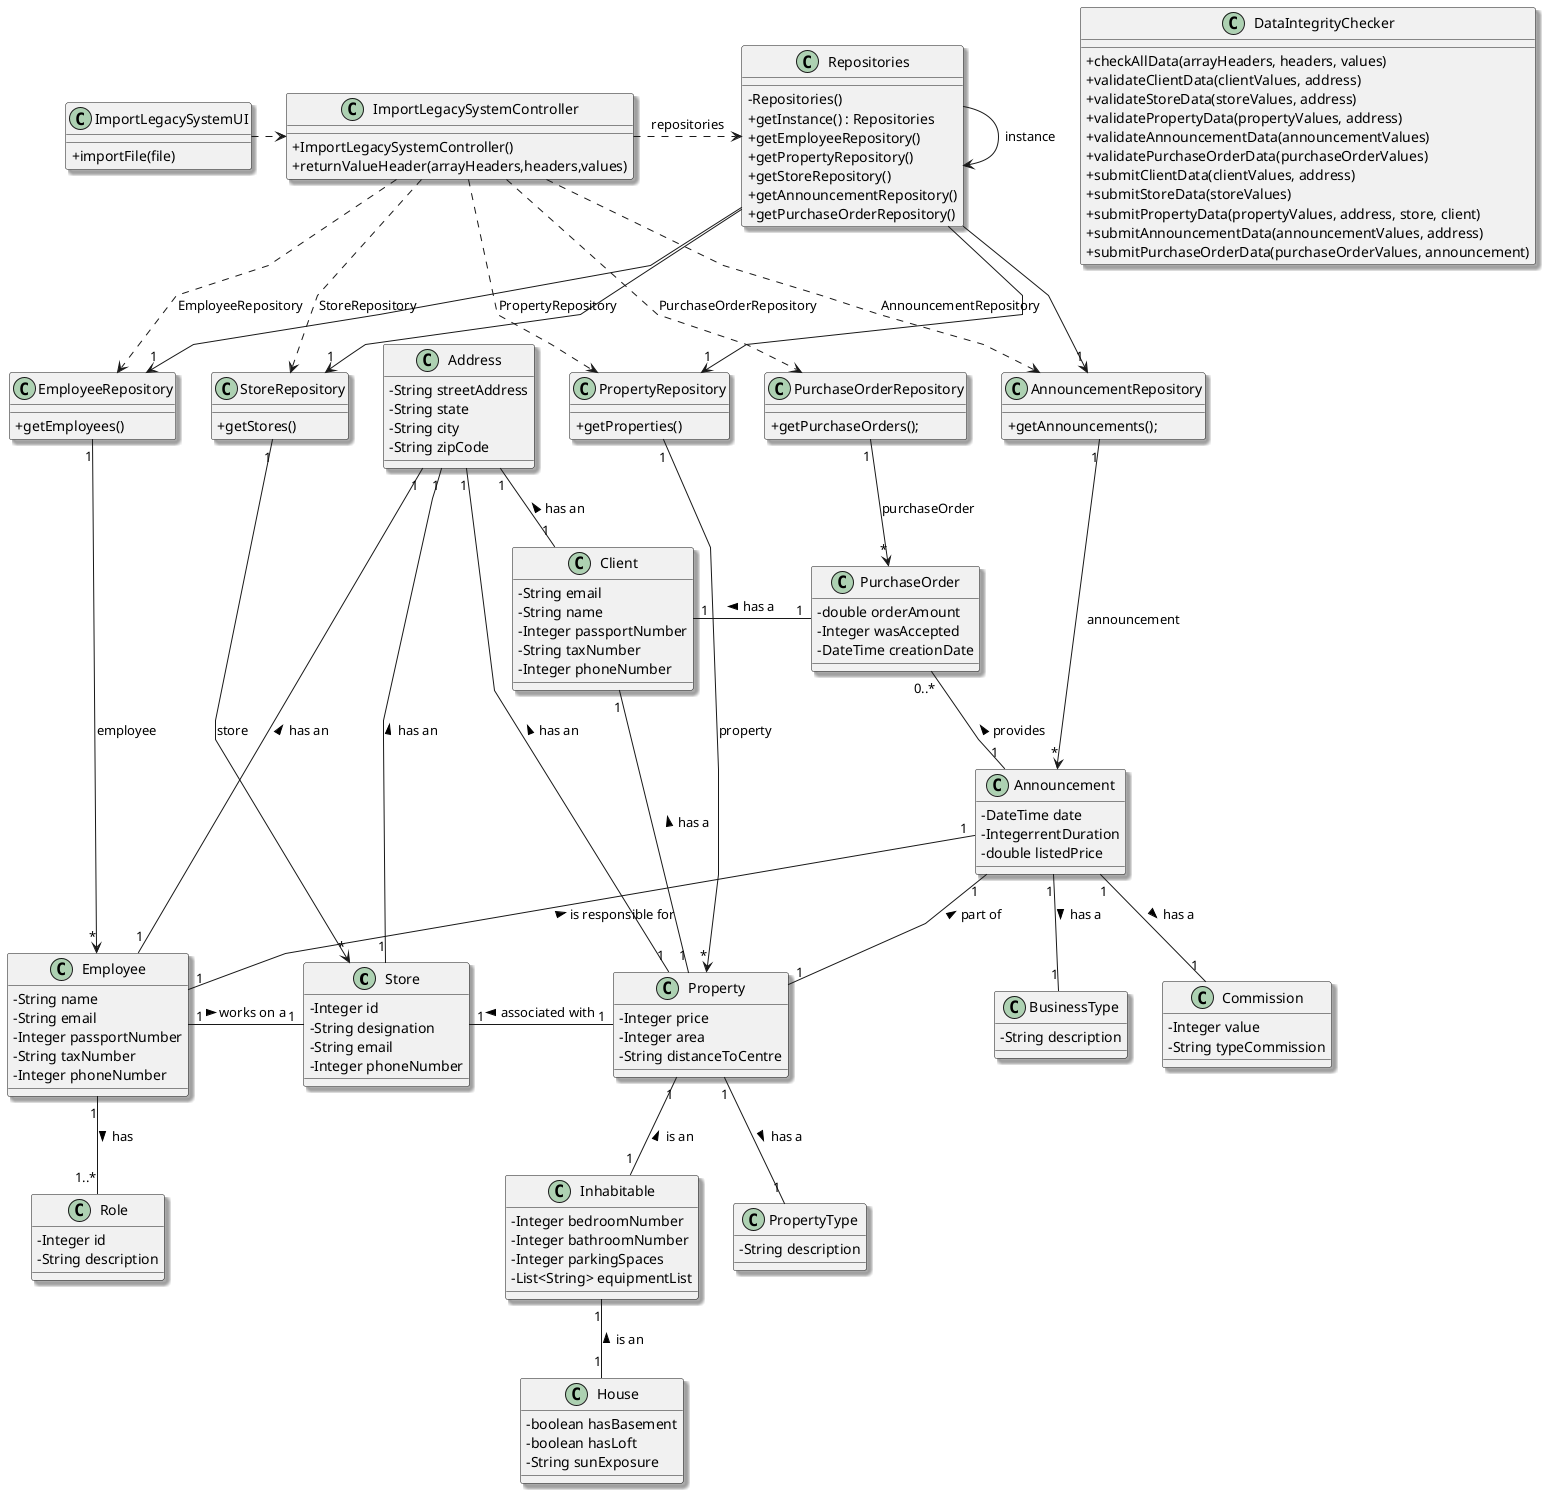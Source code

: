                                                                                                                                                                                 @startuml
'skinparam monochrome true
skinparam packageStyle rectangle
skinparam shadowing true
skinparam linetype polyline
'skinparam linetype orto
'left to right direction

skinparam classAttributeIconSize 0


class Store {
    - Integer id
    - String designation
    - String email
    - Integer phoneNumber
}

class Employee {
    - String name
    - String email
    - Integer passportNumber
    - String taxNumber
    - Integer phoneNumber
}

class Address{
     - String streetAddress
     - String state
     - String city
     - String zipCode
}


class EmployeeRepository {
    + getEmployees()
}

class PropertyRepository {
        + getProperties()
}

class StoreRepository {
    + getStores()
}

class AnnouncementRepository {
        + getAnnouncements();
}

class PurchaseOrderRepository {
        + getPurchaseOrders();
}


class Repositories {
    - Repositories()
    + getInstance() : Repositories
    + getEmployeeRepository()
    + getPropertyRepository()
    + getStoreRepository()
    + getAnnouncementRepository()
    + getPurchaseOrderRepository()
}

class ImportLegacySystemController {
    + ImportLegacySystemController()
    + returnValueHeader(arrayHeaders,headers,values)


}

class DataIntegrityChecker {
    +checkAllData(arrayHeaders, headers, values)
      +validateClientData(clientValues, address)
      +validateStoreData(storeValues, address)
      +validatePropertyData(propertyValues, address)
      +validateAnnouncementData(announcementValues)
      +validatePurchaseOrderData(purchaseOrderValues)
      +submitClientData(clientValues, address)
      +submitStoreData(storeValues)
      +submitPropertyData(propertyValues, address, store, client)
      +submitAnnouncementData(announcementValues, address)
      +submitPurchaseOrderData(purchaseOrderValues, announcement)

}

class PurchaseOrder{
    -double orderAmount
    -Integer wasAccepted
    -DateTime creationDate
}

class Property{
    - Integer price
    - Integer area
    - String distanceToCentre

}

class Client {
    -String email
    -String name
    -Integer passportNumber
    -String taxNumber
    -Integer phoneNumber
}

class Announcement {


-DateTime date
-IntegerrentDuration
- double listedPrice

}

class Commission {
-Integer value
-String typeCommission
}

class BusinessType{
-String description
}

class PropertyType{
-String description
}

class Inhabitable{
- Integer bedroomNumber
-Integer bathroomNumber
-Integer parkingSpaces
- List<String> equipmentList
}

class House{
-boolean hasBasement
-boolean hasLoft
-String sunExposure

}

 class Role {
    -Integer id
    -String description
 }


class ImportLegacySystemUI {
+ importFile(file)
}

Repositories -> Repositories : instance

ImportLegacySystemUI .> ImportLegacySystemController

ImportLegacySystemController .> Repositories : repositories

Repositories --> "1" PropertyRepository
Repositories --> "1" EmployeeRepository
Repositories --> "1" StoreRepository
Repositories --> "1" AnnouncementRepository

ImportLegacySystemController ..> PropertyRepository : PropertyRepository
ImportLegacySystemController ..> EmployeeRepository : EmployeeRepository
ImportLegacySystemController ..> StoreRepository : StoreRepository
ImportLegacySystemController ..> AnnouncementRepository : AnnouncementRepository
ImportLegacySystemController ..> PurchaseOrderRepository : PurchaseOrderRepository

EmployeeRepository "1" --> "*" Employee : employee
PropertyRepository "1" --> "*" Property : property
StoreRepository "1" --> "*" Store : store
AnnouncementRepository "1" --> "*" Announcement : announcement
PurchaseOrderRepository "1" --> "*" PurchaseOrder : purchaseOrder




Address  "1" -- "1" Employee : < has an
Address "1" -- "1" Store : < has an
Address "1" -- "1"  Property : < has an
Address "1" -- "1" Client : < has an


Employee "1" - "1" Store : > works on a
Store "1" - "1" Property : < associated with


'Employee"1" "1" - "1"  "1..*" Role
'Role "1..*" "1" -- "1" "1" Employee

PurchaseOrder "0..*" -- "1" Announcement : < provides
Employee "1" -- "1..*" Role: > has
Announcement "1" -- "1"  BusinessType : > has a
Announcement "1" -- "1"  Commission: > has a
Announcement "1" - "1"  Property : < part of
Announcement "1" -- "1"  Employee: <  is responsible for

Property "1" -- "1" PropertyType : > has a

Property "1" -- "1"  Inhabitable : < is an
Inhabitable "1" -- "1" House : < is an

Client "1" -- "1" Property : < has a
Client "1" - "1" PurchaseOrder: < has a



@enduml
